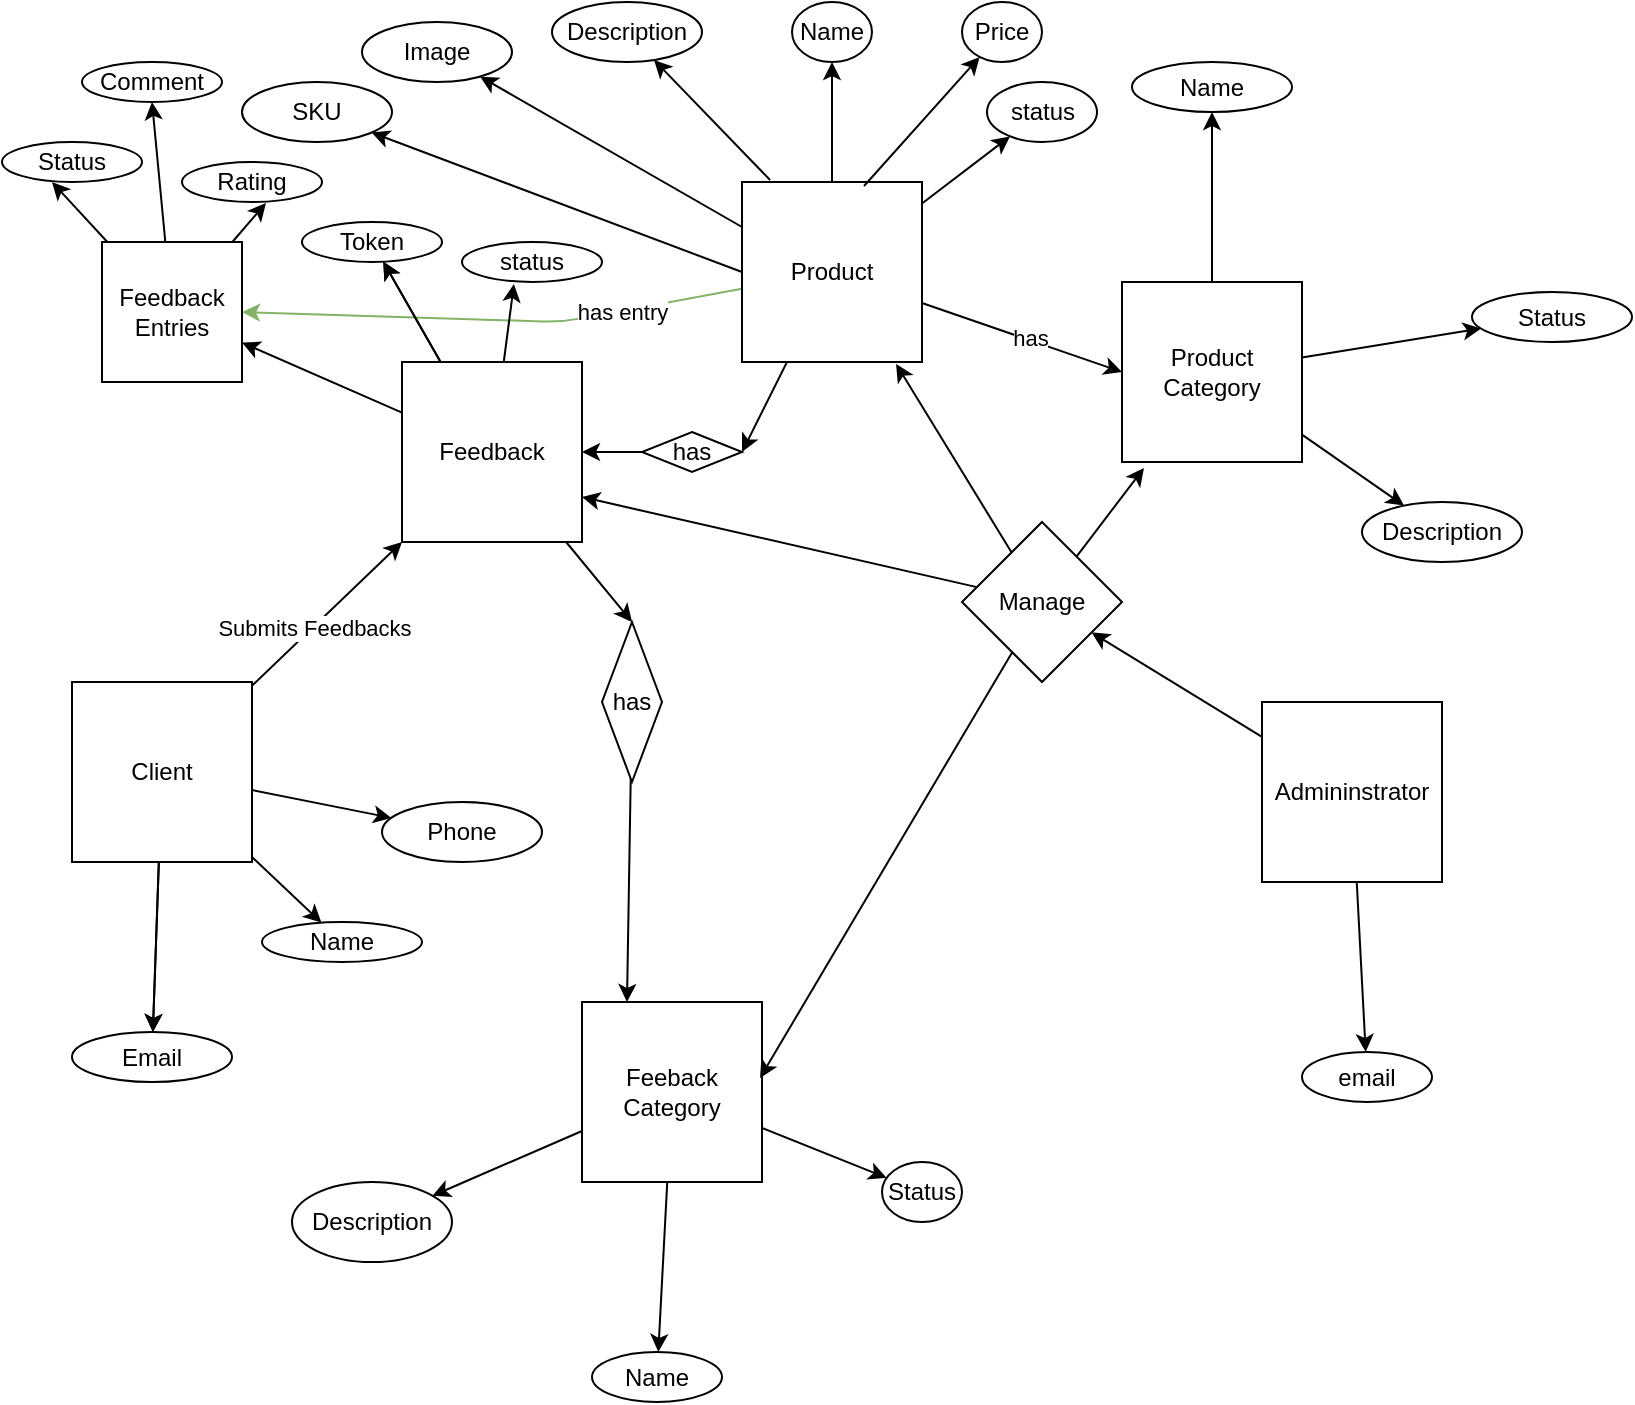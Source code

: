 <mxfile>
    <diagram id="4B7P4d3aEWGe148OeWoD" name="Page-1">
        <mxGraphModel dx="832" dy="467" grid="1" gridSize="10" guides="1" tooltips="1" connect="1" arrows="1" fold="1" page="1" pageScale="1" pageWidth="850" pageHeight="1100" math="0" shadow="0">
            <root>
                <mxCell id="0"/>
                <mxCell id="1" parent="0"/>
                <mxCell id="51" value="" style="edgeStyle=none;html=1;" edge="1" parent="1" source="43" target="50">
                    <mxGeometry relative="1" as="geometry"/>
                </mxCell>
                <mxCell id="87" value="" style="edgeStyle=none;html=1;" edge="1" parent="1" source="43" target="86">
                    <mxGeometry relative="1" as="geometry"/>
                </mxCell>
                <mxCell id="43" value="Admininstrator" style="whiteSpace=wrap;html=1;aspect=fixed;" vertex="1" parent="1">
                    <mxGeometry x="640" y="360" width="90" height="90" as="geometry"/>
                </mxCell>
                <mxCell id="58" value="" style="edgeStyle=none;html=1;entryX=1;entryY=0.5;entryDx=0;entryDy=0;" edge="1" parent="1" source="44" target="57">
                    <mxGeometry relative="1" as="geometry"/>
                </mxCell>
                <mxCell id="63" style="edgeStyle=none;html=1;entryX=0;entryY=0.5;entryDx=0;entryDy=0;" edge="1" parent="1" source="44" target="49">
                    <mxGeometry relative="1" as="geometry"/>
                </mxCell>
                <mxCell id="64" value="has" style="edgeLabel;html=1;align=center;verticalAlign=middle;resizable=0;points=[];" vertex="1" connectable="0" parent="63">
                    <mxGeometry x="0.073" y="1" relative="1" as="geometry">
                        <mxPoint as="offset"/>
                    </mxGeometry>
                </mxCell>
                <mxCell id="67" style="edgeStyle=none;html=1;entryX=0.5;entryY=1;entryDx=0;entryDy=0;" edge="1" parent="1" source="44" target="66">
                    <mxGeometry relative="1" as="geometry"/>
                </mxCell>
                <mxCell id="104" style="edgeStyle=none;html=1;entryX=1;entryY=0.5;entryDx=0;entryDy=0;fillColor=#d5e8d4;strokeColor=#82b366;" edge="1" parent="1" source="44" target="90">
                    <mxGeometry relative="1" as="geometry">
                        <Array as="points">
                            <mxPoint x="290" y="170"/>
                        </Array>
                    </mxGeometry>
                </mxCell>
                <mxCell id="105" value="has entry" style="edgeLabel;html=1;align=center;verticalAlign=middle;resizable=0;points=[];" vertex="1" connectable="0" parent="104">
                    <mxGeometry x="-0.512" relative="1" as="geometry">
                        <mxPoint as="offset"/>
                    </mxGeometry>
                </mxCell>
                <mxCell id="44" value="Product" style="whiteSpace=wrap;html=1;aspect=fixed;" vertex="1" parent="1">
                    <mxGeometry x="380" y="100" width="90" height="90" as="geometry"/>
                </mxCell>
                <mxCell id="88" style="edgeStyle=none;html=1;entryX=0;entryY=1;entryDx=0;entryDy=0;" edge="1" parent="1" source="45" target="46">
                    <mxGeometry relative="1" as="geometry"/>
                </mxCell>
                <mxCell id="89" value="Submits Feedbacks" style="edgeLabel;html=1;align=center;verticalAlign=middle;resizable=0;points=[];" vertex="1" connectable="0" parent="88">
                    <mxGeometry x="-0.159" y="-1" relative="1" as="geometry">
                        <mxPoint x="-1" as="offset"/>
                    </mxGeometry>
                </mxCell>
                <mxCell id="107" value="" style="edgeStyle=none;html=1;" edge="1" parent="1" source="45" target="106">
                    <mxGeometry relative="1" as="geometry"/>
                </mxCell>
                <mxCell id="110" value="" style="edgeStyle=none;html=1;" edge="1" parent="1" source="45" target="109">
                    <mxGeometry relative="1" as="geometry"/>
                </mxCell>
                <mxCell id="111" value="" style="edgeStyle=none;html=1;" edge="1" parent="1" source="45" target="106">
                    <mxGeometry relative="1" as="geometry"/>
                </mxCell>
                <mxCell id="113" value="" style="edgeStyle=none;html=1;" edge="1" parent="1" source="45" target="112">
                    <mxGeometry relative="1" as="geometry"/>
                </mxCell>
                <mxCell id="45" value="Client" style="whiteSpace=wrap;html=1;aspect=fixed;" vertex="1" parent="1">
                    <mxGeometry x="45" y="350" width="90" height="90" as="geometry"/>
                </mxCell>
                <mxCell id="61" value="" style="edgeStyle=none;html=1;entryX=0.5;entryY=0;entryDx=0;entryDy=0;" edge="1" parent="1" source="46" target="60">
                    <mxGeometry relative="1" as="geometry"/>
                </mxCell>
                <mxCell id="91" value="" style="edgeStyle=none;html=1;" edge="1" parent="1" source="46" target="90">
                    <mxGeometry relative="1" as="geometry"/>
                </mxCell>
                <mxCell id="93" value="" style="edgeStyle=none;html=1;" edge="1" parent="1" source="46" target="92">
                    <mxGeometry relative="1" as="geometry"/>
                </mxCell>
                <mxCell id="94" value="" style="edgeStyle=none;html=1;" edge="1" parent="1" source="46" target="92">
                    <mxGeometry relative="1" as="geometry"/>
                </mxCell>
                <mxCell id="46" value="Feedback" style="whiteSpace=wrap;html=1;aspect=fixed;" vertex="1" parent="1">
                    <mxGeometry x="210" y="190" width="90" height="90" as="geometry"/>
                </mxCell>
                <mxCell id="85" value="" style="edgeStyle=none;html=1;" edge="1" parent="1" source="47" target="84">
                    <mxGeometry relative="1" as="geometry"/>
                </mxCell>
                <mxCell id="116" value="" style="edgeStyle=none;html=1;" edge="1" parent="1" source="47" target="115">
                    <mxGeometry relative="1" as="geometry"/>
                </mxCell>
                <mxCell id="119" value="" style="edgeStyle=none;html=1;" edge="1" parent="1" source="47" target="118">
                    <mxGeometry relative="1" as="geometry"/>
                </mxCell>
                <mxCell id="47" value="Feebac&lt;span style=&quot;font-family: monospace; font-size: 0px; text-align: start; text-wrap-mode: nowrap;&quot;&gt;%3CmxGraphModel%3E%3Croot%3E%3CmxCell%20id%3D%220%22%2F%3E%3CmxCell%20id%3D%221%22%20parent%3D%220%22%2F%3E%3CmxCell%20id%3D%222%22%20value%3D%22Admininstrator%22%20style%3D%22whiteSpace%3Dwrap%3Bhtml%3D1%3Baspect%3Dfixed%3B%22%20vertex%3D%221%22%20parent%3D%221%22%3E%3CmxGeometry%20x%3D%22640%22%20y%3D%22360%22%20width%3D%2290%22%20height%3D%2290%22%20as%3D%22geometry%22%2F%3E%3C%2FmxCell%3E%3C%2Froot%3E%3C%2FmxGraphModel%3E&lt;/span&gt;k Category" style="whiteSpace=wrap;html=1;aspect=fixed;" vertex="1" parent="1">
                    <mxGeometry x="300" y="510" width="90" height="90" as="geometry"/>
                </mxCell>
                <mxCell id="81" value="" style="edgeStyle=none;html=1;" edge="1" parent="1" source="49" target="80">
                    <mxGeometry relative="1" as="geometry"/>
                </mxCell>
                <mxCell id="121" value="" style="edgeStyle=none;html=1;" edge="1" parent="1" source="49" target="120">
                    <mxGeometry relative="1" as="geometry"/>
                </mxCell>
                <mxCell id="123" value="" style="edgeStyle=none;html=1;" edge="1" parent="1" source="49" target="122">
                    <mxGeometry relative="1" as="geometry"/>
                </mxCell>
                <mxCell id="49" value="&lt;span style=&quot;font-family: monospace; font-size: 0px; text-align: start; text-wrap-mode: nowrap;&quot;&gt;%3CmxGraphModel%3E%3Croot%3E%3CmxCell%20id%3D%220%22%2F%3E%3CmxCell%20id%3D%221%22%20parent%3D%220%22%2F%3E%3CmxCell%20id%3D%222%22%20value%3D%22Admininstrator%22%20style%3D%22whiteSpace%3Dwrap%3Bhtml%3D1%3Baspect%3Dfixed%3B%22%20vertex%3D%221%22%20parent%3D%221%22%3E%3CmxGeometry%20x%3D%22640%22%20y%3D%22360%22%20width%3D%2290%22%20height%3D%2290%22%20as%3D%22geometry%22%2F%3E%3C%2FmxCell%3E%3C%2Froot%3E%3C%2FmxGraphModel%3E&lt;/span&gt;Product Category" style="whiteSpace=wrap;html=1;aspect=fixed;" vertex="1" parent="1">
                    <mxGeometry x="570" y="150" width="90" height="90" as="geometry"/>
                </mxCell>
                <mxCell id="65" style="edgeStyle=none;html=1;entryX=1;entryY=0.75;entryDx=0;entryDy=0;" edge="1" parent="1" source="50" target="46">
                    <mxGeometry relative="1" as="geometry"/>
                </mxCell>
                <mxCell id="50" value="Manage" style="rhombus;whiteSpace=wrap;html=1;" vertex="1" parent="1">
                    <mxGeometry x="490" y="270" width="80" height="80" as="geometry"/>
                </mxCell>
                <mxCell id="52" style="edgeStyle=none;html=1;entryX=0.122;entryY=1.033;entryDx=0;entryDy=0;entryPerimeter=0;" edge="1" parent="1" source="50" target="49">
                    <mxGeometry relative="1" as="geometry"/>
                </mxCell>
                <mxCell id="53" style="edgeStyle=none;html=1;entryX=0.856;entryY=1.011;entryDx=0;entryDy=0;entryPerimeter=0;" edge="1" parent="1" source="50" target="44">
                    <mxGeometry relative="1" as="geometry"/>
                </mxCell>
                <mxCell id="55" style="edgeStyle=none;html=1;entryX=0.989;entryY=0.422;entryDx=0;entryDy=0;entryPerimeter=0;" edge="1" parent="1" source="50" target="47">
                    <mxGeometry relative="1" as="geometry"/>
                </mxCell>
                <mxCell id="59" style="edgeStyle=none;html=1;entryX=1;entryY=0.5;entryDx=0;entryDy=0;" edge="1" parent="1" source="57" target="46">
                    <mxGeometry relative="1" as="geometry"/>
                </mxCell>
                <mxCell id="57" value="has" style="rhombus;whiteSpace=wrap;html=1;" vertex="1" parent="1">
                    <mxGeometry x="330" y="225" width="50" height="20" as="geometry"/>
                </mxCell>
                <mxCell id="62" style="edgeStyle=none;html=1;entryX=0.25;entryY=0;entryDx=0;entryDy=0;" edge="1" parent="1" source="60" target="47">
                    <mxGeometry relative="1" as="geometry"/>
                </mxCell>
                <mxCell id="60" value="has" style="rhombus;whiteSpace=wrap;html=1;" vertex="1" parent="1">
                    <mxGeometry x="310" y="320" width="30" height="80" as="geometry"/>
                </mxCell>
                <mxCell id="69" value="" style="edgeStyle=none;html=1;exitX=0.678;exitY=0.022;exitDx=0;exitDy=0;exitPerimeter=0;" edge="1" parent="1" source="44" target="68">
                    <mxGeometry relative="1" as="geometry">
                        <mxPoint x="439" y="110" as="sourcePoint"/>
                    </mxGeometry>
                </mxCell>
                <mxCell id="71" value="" style="edgeStyle=none;html=1;exitX=0.156;exitY=-0.011;exitDx=0;exitDy=0;exitPerimeter=0;" edge="1" parent="1" source="44" target="70">
                    <mxGeometry relative="1" as="geometry"/>
                </mxCell>
                <mxCell id="66" value="Name" style="ellipse;whiteSpace=wrap;html=1;" vertex="1" parent="1">
                    <mxGeometry x="405" y="10" width="40" height="30" as="geometry"/>
                </mxCell>
                <mxCell id="83" value="" style="edgeStyle=none;html=1;" edge="1" parent="1" source="44" target="82">
                    <mxGeometry relative="1" as="geometry"/>
                </mxCell>
                <mxCell id="68" value="Price" style="ellipse;whiteSpace=wrap;html=1;" vertex="1" parent="1">
                    <mxGeometry x="490" y="10" width="40" height="30" as="geometry"/>
                </mxCell>
                <mxCell id="75" value="" style="edgeStyle=none;html=1;exitX=0;exitY=0.25;exitDx=0;exitDy=0;" edge="1" parent="1" source="44" target="74">
                    <mxGeometry relative="1" as="geometry"/>
                </mxCell>
                <mxCell id="70" value="Description" style="ellipse;whiteSpace=wrap;html=1;" vertex="1" parent="1">
                    <mxGeometry x="285" y="10" width="75" height="30" as="geometry"/>
                </mxCell>
                <mxCell id="79" value="" style="edgeStyle=none;html=1;exitX=0;exitY=0.5;exitDx=0;exitDy=0;" edge="1" parent="1" source="44" target="78">
                    <mxGeometry relative="1" as="geometry"/>
                </mxCell>
                <mxCell id="74" value="Image" style="ellipse;whiteSpace=wrap;html=1;" vertex="1" parent="1">
                    <mxGeometry x="190" y="20" width="75" height="30" as="geometry"/>
                </mxCell>
                <mxCell id="78" value="SKU" style="ellipse;whiteSpace=wrap;html=1;" vertex="1" parent="1">
                    <mxGeometry x="130" y="50" width="75" height="30" as="geometry"/>
                </mxCell>
                <mxCell id="80" value="Name" style="ellipse;whiteSpace=wrap;html=1;" vertex="1" parent="1">
                    <mxGeometry x="575" y="40" width="80" height="25" as="geometry"/>
                </mxCell>
                <mxCell id="82" value="status" style="ellipse;whiteSpace=wrap;html=1;" vertex="1" parent="1">
                    <mxGeometry x="502.5" y="50" width="55" height="30" as="geometry"/>
                </mxCell>
                <mxCell id="84" value="Name" style="ellipse;whiteSpace=wrap;html=1;" vertex="1" parent="1">
                    <mxGeometry x="305" y="685" width="65" height="25" as="geometry"/>
                </mxCell>
                <mxCell id="86" value="email" style="ellipse;whiteSpace=wrap;html=1;" vertex="1" parent="1">
                    <mxGeometry x="660" y="535" width="65" height="25" as="geometry"/>
                </mxCell>
                <mxCell id="100" style="edgeStyle=none;html=1;entryX=0.5;entryY=1;entryDx=0;entryDy=0;" edge="1" parent="1" source="90" target="101">
                    <mxGeometry relative="1" as="geometry">
                        <mxPoint x="70" y="70" as="targetPoint"/>
                    </mxGeometry>
                </mxCell>
                <mxCell id="90" value="Feedback Entries" style="whiteSpace=wrap;html=1;aspect=fixed;" vertex="1" parent="1">
                    <mxGeometry x="60" y="130" width="70" height="70" as="geometry"/>
                </mxCell>
                <mxCell id="92" value="Token" style="ellipse;whiteSpace=wrap;html=1;" vertex="1" parent="1">
                    <mxGeometry x="160" y="120" width="70" height="20" as="geometry"/>
                </mxCell>
                <mxCell id="95" value="status" style="ellipse;whiteSpace=wrap;html=1;" vertex="1" parent="1">
                    <mxGeometry x="240" y="130" width="70" height="20" as="geometry"/>
                </mxCell>
                <mxCell id="96" style="edgeStyle=none;html=1;entryX=0.371;entryY=1.05;entryDx=0;entryDy=0;entryPerimeter=0;" edge="1" parent="1" source="46" target="95">
                    <mxGeometry relative="1" as="geometry"/>
                </mxCell>
                <mxCell id="98" value="Rating" style="ellipse;whiteSpace=wrap;html=1;" vertex="1" parent="1">
                    <mxGeometry x="100" y="90" width="70" height="20" as="geometry"/>
                </mxCell>
                <mxCell id="99" style="edgeStyle=none;html=1;entryX=0.6;entryY=1.025;entryDx=0;entryDy=0;entryPerimeter=0;" edge="1" parent="1" source="90" target="98">
                    <mxGeometry relative="1" as="geometry"/>
                </mxCell>
                <mxCell id="101" value="Comment" style="ellipse;whiteSpace=wrap;html=1;" vertex="1" parent="1">
                    <mxGeometry x="50" y="40" width="70" height="20" as="geometry"/>
                </mxCell>
                <mxCell id="102" value="Status" style="ellipse;whiteSpace=wrap;html=1;" vertex="1" parent="1">
                    <mxGeometry x="10" y="80" width="70" height="20" as="geometry"/>
                </mxCell>
                <mxCell id="103" style="edgeStyle=none;html=1;entryX=0.357;entryY=1;entryDx=0;entryDy=0;entryPerimeter=0;" edge="1" parent="1" source="90" target="102">
                    <mxGeometry relative="1" as="geometry"/>
                </mxCell>
                <mxCell id="106" value="Email" style="ellipse;whiteSpace=wrap;html=1;" vertex="1" parent="1">
                    <mxGeometry x="45" y="525" width="80" height="25" as="geometry"/>
                </mxCell>
                <mxCell id="109" value="Phone" style="ellipse;whiteSpace=wrap;html=1;" vertex="1" parent="1">
                    <mxGeometry x="200" y="410" width="80" height="30" as="geometry"/>
                </mxCell>
                <mxCell id="112" value="Name" style="ellipse;whiteSpace=wrap;html=1;" vertex="1" parent="1">
                    <mxGeometry x="140" y="470" width="80" height="20" as="geometry"/>
                </mxCell>
                <mxCell id="115" value="Status" style="ellipse;whiteSpace=wrap;html=1;" vertex="1" parent="1">
                    <mxGeometry x="450" y="590" width="40" height="30" as="geometry"/>
                </mxCell>
                <mxCell id="118" value="Description" style="ellipse;whiteSpace=wrap;html=1;" vertex="1" parent="1">
                    <mxGeometry x="155" y="600" width="80" height="40" as="geometry"/>
                </mxCell>
                <mxCell id="120" value="Status" style="ellipse;whiteSpace=wrap;html=1;" vertex="1" parent="1">
                    <mxGeometry x="745" y="155" width="80" height="25" as="geometry"/>
                </mxCell>
                <mxCell id="122" value="Description" style="ellipse;whiteSpace=wrap;html=1;" vertex="1" parent="1">
                    <mxGeometry x="690" y="260" width="80" height="30" as="geometry"/>
                </mxCell>
            </root>
        </mxGraphModel>
    </diagram>
</mxfile>